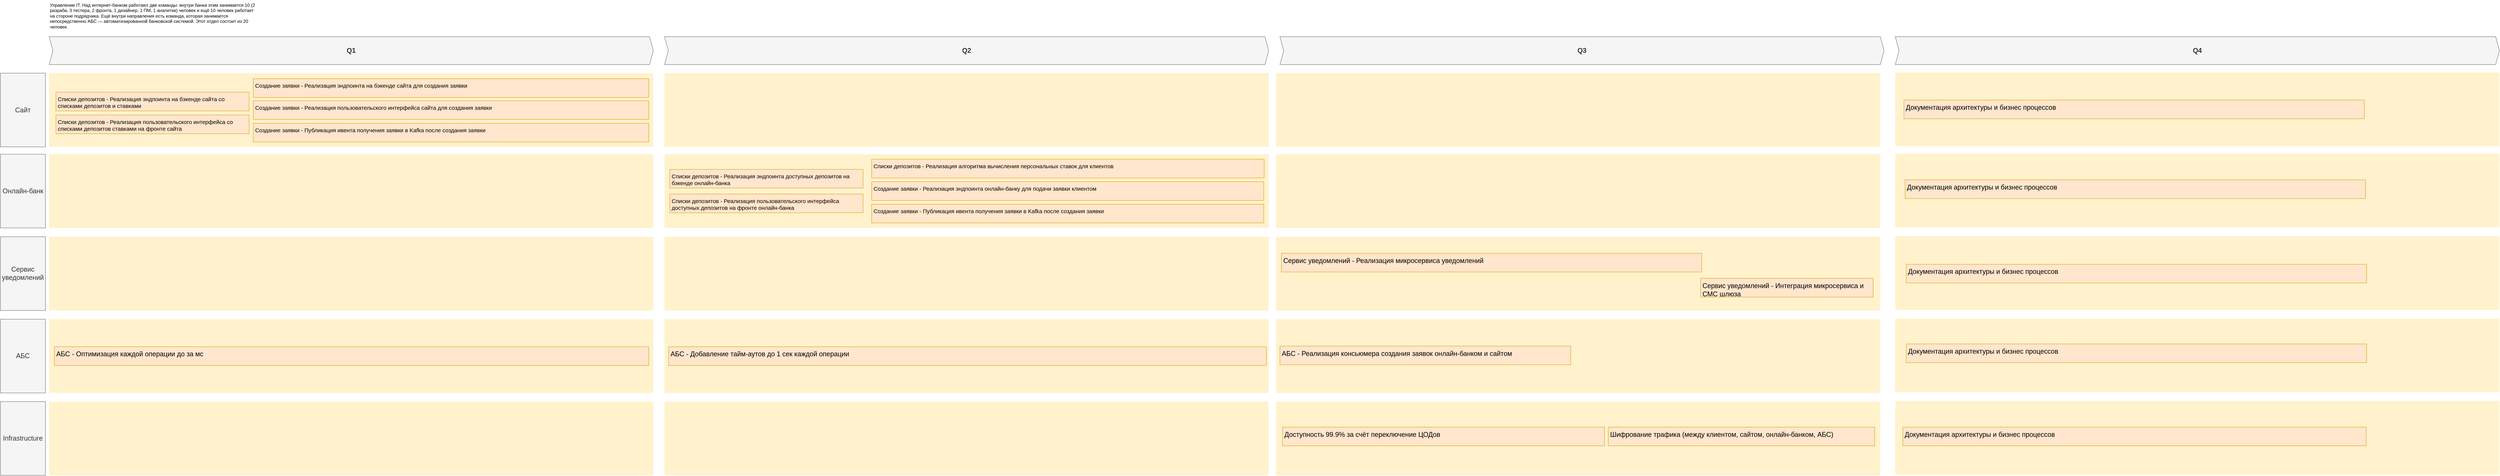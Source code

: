 <mxfile version="26.1.1" pages="2">
  <diagram id="1zcTAVt1k4KSup7FvAfL" name="Roadmap">
    <mxGraphModel dx="9864" dy="5444" grid="0" gridSize="10" guides="1" tooltips="1" connect="1" arrows="1" fold="1" page="0" pageScale="1" pageWidth="3300" pageHeight="2339" math="0" shadow="0">
      <root>
        <mxCell id="3D7FDG2aXA9G618_Kong-0" />
        <mxCell id="3D7FDG2aXA9G618_Kong-1" parent="3D7FDG2aXA9G618_Kong-0" />
        <mxCell id="wGroBH12Sy7-OgBsN0fJ-4" value="" style="shape=rect;fillColor=#fff2cc;strokeColor=none;fontSize=24;html=1;whiteSpace=wrap;align=left;verticalAlign=top;spacing=5;rounded=0;" parent="3D7FDG2aXA9G618_Kong-1" vertex="1">
          <mxGeometry x="-2500" y="-1682.8" width="1610" height="196.8" as="geometry" />
        </mxCell>
        <mxCell id="wGroBH12Sy7-OgBsN0fJ-7" value="Сайт" style="rounded=0;whiteSpace=wrap;html=1;fillColor=#f5f5f5;fontColor=#333333;strokeColor=#666666;fontSize=18;" parent="3D7FDG2aXA9G618_Kong-1" vertex="1">
          <mxGeometry x="-2630" y="-1682.8" width="120" height="196.8" as="geometry" />
        </mxCell>
        <mxCell id="wGroBH12Sy7-OgBsN0fJ-9" value="Q2" style="shape=step;perimeter=stepPerimeter;whiteSpace=wrap;html=1;fixedSize=1;size=10;fillColor=#f5f5f5;strokeColor=#666666;fontSize=18;fontStyle=1;align=center;rounded=0;fontColor=#333333;" parent="3D7FDG2aXA9G618_Kong-1" vertex="1">
          <mxGeometry x="-860" y="-1780" width="1610" height="74.4" as="geometry" />
        </mxCell>
        <mxCell id="tKpiIrhWGHR_NGs2t0jh-16" value="" style="shape=rect;fillColor=#fff2cc;strokeColor=none;fontSize=24;html=1;whiteSpace=wrap;align=left;verticalAlign=top;spacing=5;rounded=0;" vertex="1" parent="3D7FDG2aXA9G618_Kong-1">
          <mxGeometry x="-2500" y="-1466.4" width="1610" height="196.8" as="geometry" />
        </mxCell>
        <mxCell id="tKpiIrhWGHR_NGs2t0jh-19" value="Онлайн-банк" style="rounded=0;whiteSpace=wrap;html=1;fillColor=#f5f5f5;fontColor=#333333;strokeColor=#666666;fontSize=18;" vertex="1" parent="3D7FDG2aXA9G618_Kong-1">
          <mxGeometry x="-2630" y="-1466.4" width="120" height="196.8" as="geometry" />
        </mxCell>
        <mxCell id="tKpiIrhWGHR_NGs2t0jh-20" value="" style="shape=rect;fillColor=#fff2cc;strokeColor=none;fontSize=24;html=1;whiteSpace=wrap;align=left;verticalAlign=top;spacing=5;rounded=0;" vertex="1" parent="3D7FDG2aXA9G618_Kong-1">
          <mxGeometry x="-2500" y="-1246" width="1610" height="196.8" as="geometry" />
        </mxCell>
        <mxCell id="tKpiIrhWGHR_NGs2t0jh-23" value="Сервис&lt;br&gt;уведомлений" style="rounded=0;whiteSpace=wrap;html=1;fillColor=#f5f5f5;fontColor=#333333;strokeColor=#666666;fontSize=18;" vertex="1" parent="3D7FDG2aXA9G618_Kong-1">
          <mxGeometry x="-2630" y="-1246" width="120" height="196.8" as="geometry" />
        </mxCell>
        <mxCell id="tKpiIrhWGHR_NGs2t0jh-24" value="" style="shape=rect;fillColor=#fff2cc;strokeColor=none;fontSize=24;html=1;whiteSpace=wrap;align=left;verticalAlign=top;spacing=5;rounded=0;" vertex="1" parent="3D7FDG2aXA9G618_Kong-1">
          <mxGeometry x="-2500" y="-1026" width="1610" height="196.8" as="geometry" />
        </mxCell>
        <mxCell id="tKpiIrhWGHR_NGs2t0jh-27" value="АБС" style="rounded=0;whiteSpace=wrap;html=1;fillColor=#f5f5f5;fontColor=#333333;strokeColor=#666666;fontSize=18;" vertex="1" parent="3D7FDG2aXA9G618_Kong-1">
          <mxGeometry x="-2630" y="-1026" width="120" height="196.8" as="geometry" />
        </mxCell>
        <mxCell id="tKpiIrhWGHR_NGs2t0jh-28" value="" style="shape=rect;fillColor=#fff2cc;strokeColor=none;fontSize=24;html=1;whiteSpace=wrap;align=left;verticalAlign=top;spacing=5;rounded=0;" vertex="1" parent="3D7FDG2aXA9G618_Kong-1">
          <mxGeometry x="-2500" y="-806" width="1610" height="196.8" as="geometry" />
        </mxCell>
        <mxCell id="tKpiIrhWGHR_NGs2t0jh-31" value="Infrastructure" style="rounded=0;whiteSpace=wrap;html=1;fillColor=#f5f5f5;fontColor=#333333;strokeColor=#666666;fontSize=18;" vertex="1" parent="3D7FDG2aXA9G618_Kong-1">
          <mxGeometry x="-2630" y="-806" width="120" height="196.8" as="geometry" />
        </mxCell>
        <mxCell id="tKpiIrhWGHR_NGs2t0jh-32" value="Q1" style="shape=step;perimeter=stepPerimeter;whiteSpace=wrap;html=1;fixedSize=1;size=10;fillColor=#f5f5f5;strokeColor=#666666;fontSize=18;fontStyle=1;align=center;rounded=0;fontColor=#333333;" vertex="1" parent="3D7FDG2aXA9G618_Kong-1">
          <mxGeometry x="-2500" y="-1780" width="1610" height="74.4" as="geometry" />
        </mxCell>
        <mxCell id="tKpiIrhWGHR_NGs2t0jh-33" value="Q3" style="shape=step;perimeter=stepPerimeter;whiteSpace=wrap;html=1;fixedSize=1;size=10;fillColor=#f5f5f5;strokeColor=#666666;fontSize=18;fontStyle=1;align=center;rounded=0;fontColor=#333333;" vertex="1" parent="3D7FDG2aXA9G618_Kong-1">
          <mxGeometry x="780" y="-1780" width="1610" height="74.4" as="geometry" />
        </mxCell>
        <mxCell id="tKpiIrhWGHR_NGs2t0jh-34" value="Q4" style="shape=step;perimeter=stepPerimeter;whiteSpace=wrap;html=1;fixedSize=1;size=10;fillColor=#f5f5f5;strokeColor=#666666;fontSize=18;fontStyle=1;align=center;rounded=0;fontColor=#333333;" vertex="1" parent="3D7FDG2aXA9G618_Kong-1">
          <mxGeometry x="2420" y="-1780" width="1610" height="74.4" as="geometry" />
        </mxCell>
        <mxCell id="tKpiIrhWGHR_NGs2t0jh-35" value="" style="shape=rect;fillColor=#fff2cc;strokeColor=none;fontSize=24;html=1;whiteSpace=wrap;align=left;verticalAlign=top;spacing=5;rounded=0;" vertex="1" parent="3D7FDG2aXA9G618_Kong-1">
          <mxGeometry x="-860" y="-1682.8" width="1610" height="196.8" as="geometry" />
        </mxCell>
        <mxCell id="tKpiIrhWGHR_NGs2t0jh-38" value="" style="shape=rect;fillColor=#fff2cc;strokeColor=none;fontSize=24;html=1;whiteSpace=wrap;align=left;verticalAlign=top;spacing=5;rounded=0;" vertex="1" parent="3D7FDG2aXA9G618_Kong-1">
          <mxGeometry x="-860" y="-1466.4" width="1610" height="196.8" as="geometry" />
        </mxCell>
        <mxCell id="tKpiIrhWGHR_NGs2t0jh-41" value="" style="shape=rect;fillColor=#fff2cc;strokeColor=none;fontSize=24;html=1;whiteSpace=wrap;align=left;verticalAlign=top;spacing=5;rounded=0;" vertex="1" parent="3D7FDG2aXA9G618_Kong-1">
          <mxGeometry x="-860" y="-1246" width="1610" height="196.8" as="geometry" />
        </mxCell>
        <mxCell id="tKpiIrhWGHR_NGs2t0jh-44" value="" style="shape=rect;fillColor=#fff2cc;strokeColor=none;fontSize=24;html=1;whiteSpace=wrap;align=left;verticalAlign=top;spacing=5;rounded=0;" vertex="1" parent="3D7FDG2aXA9G618_Kong-1">
          <mxGeometry x="-860" y="-1026" width="1610" height="196.8" as="geometry" />
        </mxCell>
        <mxCell id="tKpiIrhWGHR_NGs2t0jh-47" value="" style="shape=rect;fillColor=#fff2cc;strokeColor=none;fontSize=24;html=1;whiteSpace=wrap;align=left;verticalAlign=top;spacing=5;rounded=0;" vertex="1" parent="3D7FDG2aXA9G618_Kong-1">
          <mxGeometry x="-860" y="-806" width="1610" height="196.8" as="geometry" />
        </mxCell>
        <mxCell id="tKpiIrhWGHR_NGs2t0jh-50" value="" style="shape=rect;fillColor=#fff2cc;strokeColor=none;fontSize=24;html=1;whiteSpace=wrap;align=left;verticalAlign=top;spacing=5;rounded=0;" vertex="1" parent="3D7FDG2aXA9G618_Kong-1">
          <mxGeometry x="770" y="-1682.8" width="1610" height="196.8" as="geometry" />
        </mxCell>
        <mxCell id="tKpiIrhWGHR_NGs2t0jh-53" value="" style="shape=rect;fillColor=#fff2cc;strokeColor=none;fontSize=24;html=1;whiteSpace=wrap;align=left;verticalAlign=top;spacing=5;rounded=0;" vertex="1" parent="3D7FDG2aXA9G618_Kong-1">
          <mxGeometry x="770" y="-1466.4" width="1610" height="196.8" as="geometry" />
        </mxCell>
        <mxCell id="tKpiIrhWGHR_NGs2t0jh-56" value="" style="shape=rect;fillColor=#fff2cc;strokeColor=none;fontSize=24;html=1;whiteSpace=wrap;align=left;verticalAlign=top;spacing=5;rounded=0;" vertex="1" parent="3D7FDG2aXA9G618_Kong-1">
          <mxGeometry x="770" y="-1246" width="1610" height="196.8" as="geometry" />
        </mxCell>
        <mxCell id="tKpiIrhWGHR_NGs2t0jh-59" value="" style="shape=rect;fillColor=#fff2cc;strokeColor=none;fontSize=24;html=1;whiteSpace=wrap;align=left;verticalAlign=top;spacing=5;rounded=0;" vertex="1" parent="3D7FDG2aXA9G618_Kong-1">
          <mxGeometry x="770" y="-1026" width="1610" height="196.8" as="geometry" />
        </mxCell>
        <mxCell id="tKpiIrhWGHR_NGs2t0jh-62" value="" style="shape=rect;fillColor=#fff2cc;strokeColor=none;fontSize=24;html=1;whiteSpace=wrap;align=left;verticalAlign=top;spacing=5;rounded=0;" vertex="1" parent="3D7FDG2aXA9G618_Kong-1">
          <mxGeometry x="770" y="-806" width="1610" height="196.8" as="geometry" />
        </mxCell>
        <mxCell id="tKpiIrhWGHR_NGs2t0jh-65" value="" style="shape=rect;fillColor=#fff2cc;strokeColor=none;fontSize=24;html=1;whiteSpace=wrap;align=left;verticalAlign=top;spacing=5;rounded=0;" vertex="1" parent="3D7FDG2aXA9G618_Kong-1">
          <mxGeometry x="2420" y="-1684.4" width="1610" height="196.8" as="geometry" />
        </mxCell>
        <mxCell id="tKpiIrhWGHR_NGs2t0jh-68" value="" style="shape=rect;fillColor=#fff2cc;strokeColor=none;fontSize=24;html=1;whiteSpace=wrap;align=left;verticalAlign=top;spacing=5;rounded=0;" vertex="1" parent="3D7FDG2aXA9G618_Kong-1">
          <mxGeometry x="2420" y="-1468" width="1610" height="196.8" as="geometry" />
        </mxCell>
        <mxCell id="tKpiIrhWGHR_NGs2t0jh-71" value="" style="shape=rect;fillColor=#fff2cc;strokeColor=none;fontSize=24;html=1;whiteSpace=wrap;align=left;verticalAlign=top;spacing=5;rounded=0;" vertex="1" parent="3D7FDG2aXA9G618_Kong-1">
          <mxGeometry x="2420" y="-1247.6" width="1610" height="196.8" as="geometry" />
        </mxCell>
        <mxCell id="tKpiIrhWGHR_NGs2t0jh-74" value="" style="shape=rect;fillColor=#fff2cc;strokeColor=none;fontSize=24;html=1;whiteSpace=wrap;align=left;verticalAlign=top;spacing=5;rounded=0;" vertex="1" parent="3D7FDG2aXA9G618_Kong-1">
          <mxGeometry x="2420" y="-1027.6" width="1610" height="196.8" as="geometry" />
        </mxCell>
        <mxCell id="tKpiIrhWGHR_NGs2t0jh-77" value="" style="shape=rect;fillColor=#fff2cc;strokeColor=none;fontSize=24;html=1;whiteSpace=wrap;align=left;verticalAlign=top;spacing=5;rounded=0;" vertex="1" parent="3D7FDG2aXA9G618_Kong-1">
          <mxGeometry x="2420" y="-807.6" width="1610" height="196.8" as="geometry" />
        </mxCell>
        <mxCell id="tKpiIrhWGHR_NGs2t0jh-80" value="&lt;font&gt;Списки депозитов - Реализация эндпоинта на бэкенде сайта со списками депозитов и ставками&lt;/font&gt;" style="shape=rect;fillColor=#ffe6cc;strokeColor=#d79b00;fontSize=15;html=1;whiteSpace=wrap;align=left;verticalAlign=top;spacing=5;rounded=0;" vertex="1" parent="3D7FDG2aXA9G618_Kong-1">
          <mxGeometry x="-2482" y="-1632" width="515" height="50" as="geometry" />
        </mxCell>
        <mxCell id="tKpiIrhWGHR_NGs2t0jh-86" value="Списки депозитов&amp;nbsp;- Реализация пользовательского интерфейса со списками депозитов ставками на фронте сайта" style="shape=rect;fillColor=#ffe6cc;strokeColor=#d79b00;fontSize=15;html=1;whiteSpace=wrap;align=left;verticalAlign=top;spacing=5;rounded=0;" vertex="1" parent="3D7FDG2aXA9G618_Kong-1">
          <mxGeometry x="-2482" y="-1571" width="515" height="50" as="geometry" />
        </mxCell>
        <mxCell id="tKpiIrhWGHR_NGs2t0jh-87" value="Создание заявки - Реализация эндпоинта на бэкенде сайта для создания заявки" style="shape=rect;fillColor=#ffe6cc;strokeColor=#d79b00;fontSize=15;html=1;whiteSpace=wrap;align=left;verticalAlign=top;spacing=5;rounded=0;" vertex="1" parent="3D7FDG2aXA9G618_Kong-1">
          <mxGeometry x="-1956" y="-1668" width="1054" height="50" as="geometry" />
        </mxCell>
        <mxCell id="tKpiIrhWGHR_NGs2t0jh-88" value="Создание заявки&amp;nbsp;- Реализация пользовательского интерфейса сайта для создания заявки" style="shape=rect;fillColor=#ffe6cc;strokeColor=#d79b00;fontSize=15;html=1;whiteSpace=wrap;align=left;verticalAlign=top;spacing=5;rounded=0;" vertex="1" parent="3D7FDG2aXA9G618_Kong-1">
          <mxGeometry x="-1956" y="-1609" width="1054" height="50" as="geometry" />
        </mxCell>
        <mxCell id="tKpiIrhWGHR_NGs2t0jh-89" value="Создание заявки&amp;nbsp;- Публикация ивента получения заявки в Kafka после создания заявки" style="shape=rect;fillColor=#ffe6cc;strokeColor=#d79b00;fontSize=15;html=1;whiteSpace=wrap;align=left;verticalAlign=top;spacing=5;rounded=0;" vertex="1" parent="3D7FDG2aXA9G618_Kong-1">
          <mxGeometry x="-1956" y="-1549" width="1054" height="50" as="geometry" />
        </mxCell>
        <mxCell id="tKpiIrhWGHR_NGs2t0jh-101" value="Сервис уведомлений - Реализация микросервиса уведомлений" style="shape=rect;fillColor=#ffe6cc;strokeColor=#d79b00;fontSize=18;html=1;whiteSpace=wrap;align=left;verticalAlign=top;spacing=5;rounded=0;" vertex="1" parent="3D7FDG2aXA9G618_Kong-1">
          <mxGeometry x="784" y="-1202" width="1120" height="50" as="geometry" />
        </mxCell>
        <mxCell id="tKpiIrhWGHR_NGs2t0jh-102" value="Сервис уведомлений - Интеграция микросервиса и СМС шлюза" style="shape=rect;fillColor=#ffe6cc;strokeColor=#d79b00;fontSize=18;html=1;whiteSpace=wrap;align=left;verticalAlign=top;spacing=5;rounded=0;" vertex="1" parent="3D7FDG2aXA9G618_Kong-1">
          <mxGeometry x="1901" y="-1135" width="460" height="50" as="geometry" />
        </mxCell>
        <mxCell id="tKpiIrhWGHR_NGs2t0jh-109" value="АБС - Оптимизация каждой операции до за мс" style="shape=rect;fillColor=#ffe6cc;strokeColor=#d79b00;fontSize=18;html=1;whiteSpace=wrap;align=left;verticalAlign=top;spacing=5;rounded=0;" vertex="1" parent="3D7FDG2aXA9G618_Kong-1">
          <mxGeometry x="-2486" y="-952.6" width="1584" height="50" as="geometry" />
        </mxCell>
        <mxCell id="tKpiIrhWGHR_NGs2t0jh-110" value="АБС - Добавление тайм-аутов до 1 сек каждой операции" style="shape=rect;fillColor=#ffe6cc;strokeColor=#d79b00;fontSize=18;html=1;whiteSpace=wrap;align=left;verticalAlign=top;spacing=5;rounded=0;" vertex="1" parent="3D7FDG2aXA9G618_Kong-1">
          <mxGeometry x="-849" y="-952.6" width="1593" height="50" as="geometry" />
        </mxCell>
        <mxCell id="tKpiIrhWGHR_NGs2t0jh-111" value="АБС - Реализация консьюмера создания заявок онлайн-банком и сайтом" style="shape=rect;fillColor=#ffe6cc;strokeColor=#d79b00;fontSize=18;html=1;whiteSpace=wrap;align=left;verticalAlign=top;spacing=5;rounded=0;" vertex="1" parent="3D7FDG2aXA9G618_Kong-1">
          <mxGeometry x="780" y="-954.2" width="775" height="50" as="geometry" />
        </mxCell>
        <mxCell id="tKpiIrhWGHR_NGs2t0jh-117" value="Доступность 99.9% за счёт переключение ЦОДов" style="shape=rect;fillColor=#ffe6cc;strokeColor=#d79b00;fontSize=18;html=1;whiteSpace=wrap;align=left;verticalAlign=top;spacing=5;rounded=0;" vertex="1" parent="3D7FDG2aXA9G618_Kong-1">
          <mxGeometry x="787" y="-738" width="858" height="50" as="geometry" />
        </mxCell>
        <mxCell id="tKpiIrhWGHR_NGs2t0jh-118" value="Шифрование трафика (между клиентом, сайтом, онлайн-банком, АБС)" style="shape=rect;fillColor=#ffe6cc;strokeColor=#d79b00;fontSize=18;html=1;whiteSpace=wrap;align=left;verticalAlign=top;spacing=5;rounded=0;" vertex="1" parent="3D7FDG2aXA9G618_Kong-1">
          <mxGeometry x="1655" y="-738" width="710" height="50" as="geometry" />
        </mxCell>
        <mxCell id="tKpiIrhWGHR_NGs2t0jh-119" value="Документация архитектуры и бизнес процессов" style="shape=rect;fillColor=#ffe6cc;strokeColor=#d79b00;fontSize=18;html=1;whiteSpace=wrap;align=left;verticalAlign=top;spacing=5;rounded=0;" vertex="1" parent="3D7FDG2aXA9G618_Kong-1">
          <mxGeometry x="2443" y="-1611" width="1227" height="50" as="geometry" />
        </mxCell>
        <mxCell id="tKpiIrhWGHR_NGs2t0jh-127" value="Управление IT. Над интернет-банком работают две команды: внутри банка этим занимается 10 (2 разраба, 3 тестера, 2 фронта, 1 дизайнер, 1 ПМ, 1 аналитик) человек и ещё 10 человек работает на стороне подрядчика. Ещё внутри направления есть команда, которая занимается непосредственно АБС — автоматизированной банковской системой. Этот отдел состоит из 20 человек." style="text;whiteSpace=wrap;html=1;" vertex="1" parent="3D7FDG2aXA9G618_Kong-1">
          <mxGeometry x="-2500" y="-1878" width="550" height="80" as="geometry" />
        </mxCell>
        <mxCell id="tKpiIrhWGHR_NGs2t0jh-128" value="&lt;font&gt;Списки депозитов - Реализация эндпоинта доступных депозитов на бэкенде онлайн-банка&amp;nbsp;&lt;/font&gt;" style="shape=rect;fillColor=#ffe6cc;strokeColor=#d79b00;fontSize=15;html=1;whiteSpace=wrap;align=left;verticalAlign=top;spacing=5;rounded=0;" vertex="1" parent="3D7FDG2aXA9G618_Kong-1">
          <mxGeometry x="-846" y="-1426" width="515" height="50" as="geometry" />
        </mxCell>
        <mxCell id="tKpiIrhWGHR_NGs2t0jh-129" value="Списки депозитов&amp;nbsp;- Реализация пользовательского интерфейса доступных депозитов на фронте онлайн-банка" style="shape=rect;fillColor=#ffe6cc;strokeColor=#d79b00;fontSize=15;html=1;whiteSpace=wrap;align=left;verticalAlign=top;spacing=5;rounded=0;" vertex="1" parent="3D7FDG2aXA9G618_Kong-1">
          <mxGeometry x="-846" y="-1360" width="515" height="50" as="geometry" />
        </mxCell>
        <mxCell id="tKpiIrhWGHR_NGs2t0jh-130" value="Списки депозитов&amp;nbsp;- Реализация алгоритма вычисления персональных ставок для клиентов" style="shape=rect;fillColor=#ffe6cc;strokeColor=#d79b00;fontSize=15;html=1;whiteSpace=wrap;align=left;verticalAlign=top;spacing=5;rounded=0;" vertex="1" parent="3D7FDG2aXA9G618_Kong-1">
          <mxGeometry x="-308" y="-1453" width="1046" height="50" as="geometry" />
        </mxCell>
        <mxCell id="tKpiIrhWGHR_NGs2t0jh-131" value="Создание заявки - Реализация эндпоинта онлайн-банку для подачи заявки клиентом" style="shape=rect;fillColor=#ffe6cc;strokeColor=#d79b00;fontSize=15;html=1;whiteSpace=wrap;align=left;verticalAlign=top;spacing=5;rounded=0;" vertex="1" parent="3D7FDG2aXA9G618_Kong-1">
          <mxGeometry x="-308" y="-1393" width="1045" height="50" as="geometry" />
        </mxCell>
        <mxCell id="tKpiIrhWGHR_NGs2t0jh-132" value="Создание заявки&amp;nbsp;- Публикация ивента получения заявки в Kafka после создания заявки" style="shape=rect;fillColor=#ffe6cc;strokeColor=#d79b00;fontSize=15;html=1;whiteSpace=wrap;align=left;verticalAlign=top;spacing=5;rounded=0;" vertex="1" parent="3D7FDG2aXA9G618_Kong-1">
          <mxGeometry x="-308" y="-1333" width="1045" height="50" as="geometry" />
        </mxCell>
        <mxCell id="tKpiIrhWGHR_NGs2t0jh-134" value="Документация архитектуры и бизнес процессов" style="shape=rect;fillColor=#ffe6cc;strokeColor=#d79b00;fontSize=18;html=1;whiteSpace=wrap;align=left;verticalAlign=top;spacing=5;rounded=0;" vertex="1" parent="3D7FDG2aXA9G618_Kong-1">
          <mxGeometry x="2446" y="-1398" width="1227" height="50" as="geometry" />
        </mxCell>
        <mxCell id="tKpiIrhWGHR_NGs2t0jh-135" value="Документация архитектуры и бизнес процессов" style="shape=rect;fillColor=#ffe6cc;strokeColor=#d79b00;fontSize=18;html=1;whiteSpace=wrap;align=left;verticalAlign=top;spacing=5;rounded=0;" vertex="1" parent="3D7FDG2aXA9G618_Kong-1">
          <mxGeometry x="2449" y="-1172.6" width="1227" height="50" as="geometry" />
        </mxCell>
        <mxCell id="tKpiIrhWGHR_NGs2t0jh-136" value="Документация архитектуры и бизнес процессов" style="shape=rect;fillColor=#ffe6cc;strokeColor=#d79b00;fontSize=18;html=1;whiteSpace=wrap;align=left;verticalAlign=top;spacing=5;rounded=0;" vertex="1" parent="3D7FDG2aXA9G618_Kong-1">
          <mxGeometry x="2449" y="-960.0" width="1227" height="50" as="geometry" />
        </mxCell>
        <mxCell id="tKpiIrhWGHR_NGs2t0jh-137" value="Документация архитектуры и бизнес процессов" style="shape=rect;fillColor=#ffe6cc;strokeColor=#d79b00;fontSize=18;html=1;whiteSpace=wrap;align=left;verticalAlign=top;spacing=5;rounded=0;" vertex="1" parent="3D7FDG2aXA9G618_Kong-1">
          <mxGeometry x="2440" y="-738" width="1235" height="50" as="geometry" />
        </mxCell>
      </root>
    </mxGraphModel>
  </diagram>
  <diagram id="6faDem5PxRRIMGQd80wj" name="Roadmap_change">
    <mxGraphModel grid="1" page="1" gridSize="10" guides="1" tooltips="1" connect="1" arrows="1" fold="1" pageScale="1" pageWidth="3300" pageHeight="2339" math="0" shadow="0">
      <root>
        <mxCell id="0" />
        <mxCell id="1" parent="0" />
        <mxCell id="QlwB00z0-otb056kdUWZ-19" value="" style="shape=rect;fillColor=#fff2cc;strokeColor=none;fontSize=24;html=1;whiteSpace=wrap;align=left;verticalAlign=top;spacing=5;rounded=0;" vertex="1" parent="1">
          <mxGeometry x="-2500" y="-530" width="1620" height="190" as="geometry" />
        </mxCell>
        <mxCell id="QlwB00z0-otb056kdUWZ-18" value="" style="shape=rect;fillColor=#fff2cc;strokeColor=none;fontSize=24;html=1;whiteSpace=wrap;align=left;verticalAlign=top;spacing=5;rounded=0;" vertex="1" parent="1">
          <mxGeometry x="-2500" y="-730" width="1620" height="180" as="geometry" />
        </mxCell>
        <mxCell id="QlwB00z0-otb056kdUWZ-17" value="" style="shape=rect;fillColor=#fff2cc;strokeColor=none;fontSize=24;html=1;whiteSpace=wrap;align=left;verticalAlign=top;spacing=5;rounded=0;" vertex="1" parent="1">
          <mxGeometry x="-2500" y="-930" width="1610" height="180" as="geometry" />
        </mxCell>
        <mxCell id="QlwB00z0-otb056kdUWZ-3" value="" style="shape=rect;fillColor=#fff2cc;strokeColor=none;fontSize=24;html=1;whiteSpace=wrap;align=left;verticalAlign=top;spacing=5;rounded=0;" vertex="1" parent="1">
          <mxGeometry x="-2500" y="-1146.8" width="1610" height="196.8" as="geometry" />
        </mxCell>
        <mxCell id="QlwB00z0-otb056kdUWZ-4" value="T1 - API сервиса интеграции депозитов АБС" style="shape=rect;fillColor=#ffe6cc;strokeColor=#d79b00;fontSize=18;html=1;whiteSpace=wrap;align=left;verticalAlign=top;spacing=5;rounded=0;" vertex="1" parent="1">
          <mxGeometry x="-2480" y="-1120" width="390" height="50" as="geometry" />
        </mxCell>
        <mxCell id="QlwB00z0-otb056kdUWZ-5" value="T2 - Передача файлов на SFTP-сервер" style="shape=rect;fillColor=#ffe6cc;strokeColor=#d79b00;fontSize=18;html=1;whiteSpace=wrap;align=center;verticalAlign=top;spacing=5;rounded=0;" vertex="1" parent="1">
          <mxGeometry x="-2120" y="-1040" width="550" height="60" as="geometry" />
        </mxCell>
        <mxCell id="QlwB00z0-otb056kdUWZ-6" value="АБС&lt;div&gt;Сервис интеграции депозитов&lt;/div&gt;" style="rounded=0;whiteSpace=wrap;html=1;fillColor=#f5f5f5;fontColor=#333333;strokeColor=#666666;fontSize=18;" vertex="1" parent="1">
          <mxGeometry x="-2630" y="-1146.8" width="120" height="196.8" as="geometry" />
        </mxCell>
        <mxCell id="QlwB00z0-otb056kdUWZ-7" value="SFTP" style="rounded=0;whiteSpace=wrap;html=1;fillColor=#f5f5f5;fontColor=#333333;strokeColor=#666666;fontSize=18;" vertex="1" parent="1">
          <mxGeometry x="-2630" y="-930" width="120" height="180" as="geometry" />
        </mxCell>
        <mxCell id="QlwB00z0-otb056kdUWZ-8" value="Q2" style="shape=step;perimeter=stepPerimeter;whiteSpace=wrap;html=1;fixedSize=1;size=10;fillColor=#f5f5f5;strokeColor=#666666;fontSize=18;fontStyle=1;align=center;rounded=0;fontColor=#333333;" vertex="1" parent="1">
          <mxGeometry x="-2500" y="-1240" width="1610" height="74.4" as="geometry" />
        </mxCell>
        <mxCell id="QlwB00z0-otb056kdUWZ-11" value="T5 - Вывод ставок пользователю системы колл-центра" style="shape=rect;fillColor=#ffe6cc;strokeColor=#d79b00;fontSize=18;html=1;whiteSpace=wrap;align=center;verticalAlign=top;spacing=5;rounded=0;" vertex="1" parent="1">
          <mxGeometry x="-1860" y="-640" width="940" height="50" as="geometry" />
        </mxCell>
        <mxCell id="QlwB00z0-otb056kdUWZ-12" value="T4 - Получение ставок через API интеграции АБС" style="shape=rect;fillColor=#ffe6cc;strokeColor=#d79b00;fontSize=18;html=1;whiteSpace=wrap;align=center;verticalAlign=top;spacing=5;rounded=0;" vertex="1" parent="1">
          <mxGeometry x="-2060" y="-720" width="480" height="60" as="geometry" />
        </mxCell>
        <mxCell id="QlwB00z0-otb056kdUWZ-13" value="T6 - Получение файлов с SFTP для операторов партнера" style="shape=rect;fillColor=#ffe6cc;strokeColor=#d79b00;fontSize=18;html=1;whiteSpace=wrap;align=center;verticalAlign=top;spacing=5;rounded=0;" vertex="1" parent="1">
          <mxGeometry x="-1560" y="-470" width="640" height="50" as="geometry" />
        </mxCell>
        <mxCell id="QlwB00z0-otb056kdUWZ-14" value="Система колл-центра" style="rounded=0;whiteSpace=wrap;html=1;fillColor=#f5f5f5;fontColor=#333333;strokeColor=#666666;fontSize=18;" vertex="1" parent="1">
          <mxGeometry x="-2630" y="-730" width="120" height="180" as="geometry" />
        </mxCell>
        <mxCell id="QlwB00z0-otb056kdUWZ-15" value="Система&amp;nbsp; партнерского колл-центра" style="rounded=0;whiteSpace=wrap;html=1;fillColor=#f5f5f5;fontColor=#333333;strokeColor=#666666;fontSize=18;" vertex="1" parent="1">
          <mxGeometry x="-2630" y="-530" width="120" height="190" as="geometry" />
        </mxCell>
        <mxCell id="QlwB00z0-otb056kdUWZ-16" value="T3 - Развернуть SFTP сервер" style="shape=rect;fillColor=#ffe6cc;strokeColor=#d79b00;fontSize=18;html=1;whiteSpace=wrap;align=center;verticalAlign=top;spacing=5;rounded=0;" vertex="1" parent="1">
          <mxGeometry x="-2400" y="-910" width="280" height="60" as="geometry" />
        </mxCell>
      </root>
    </mxGraphModel>
  </diagram>
</mxfile>
